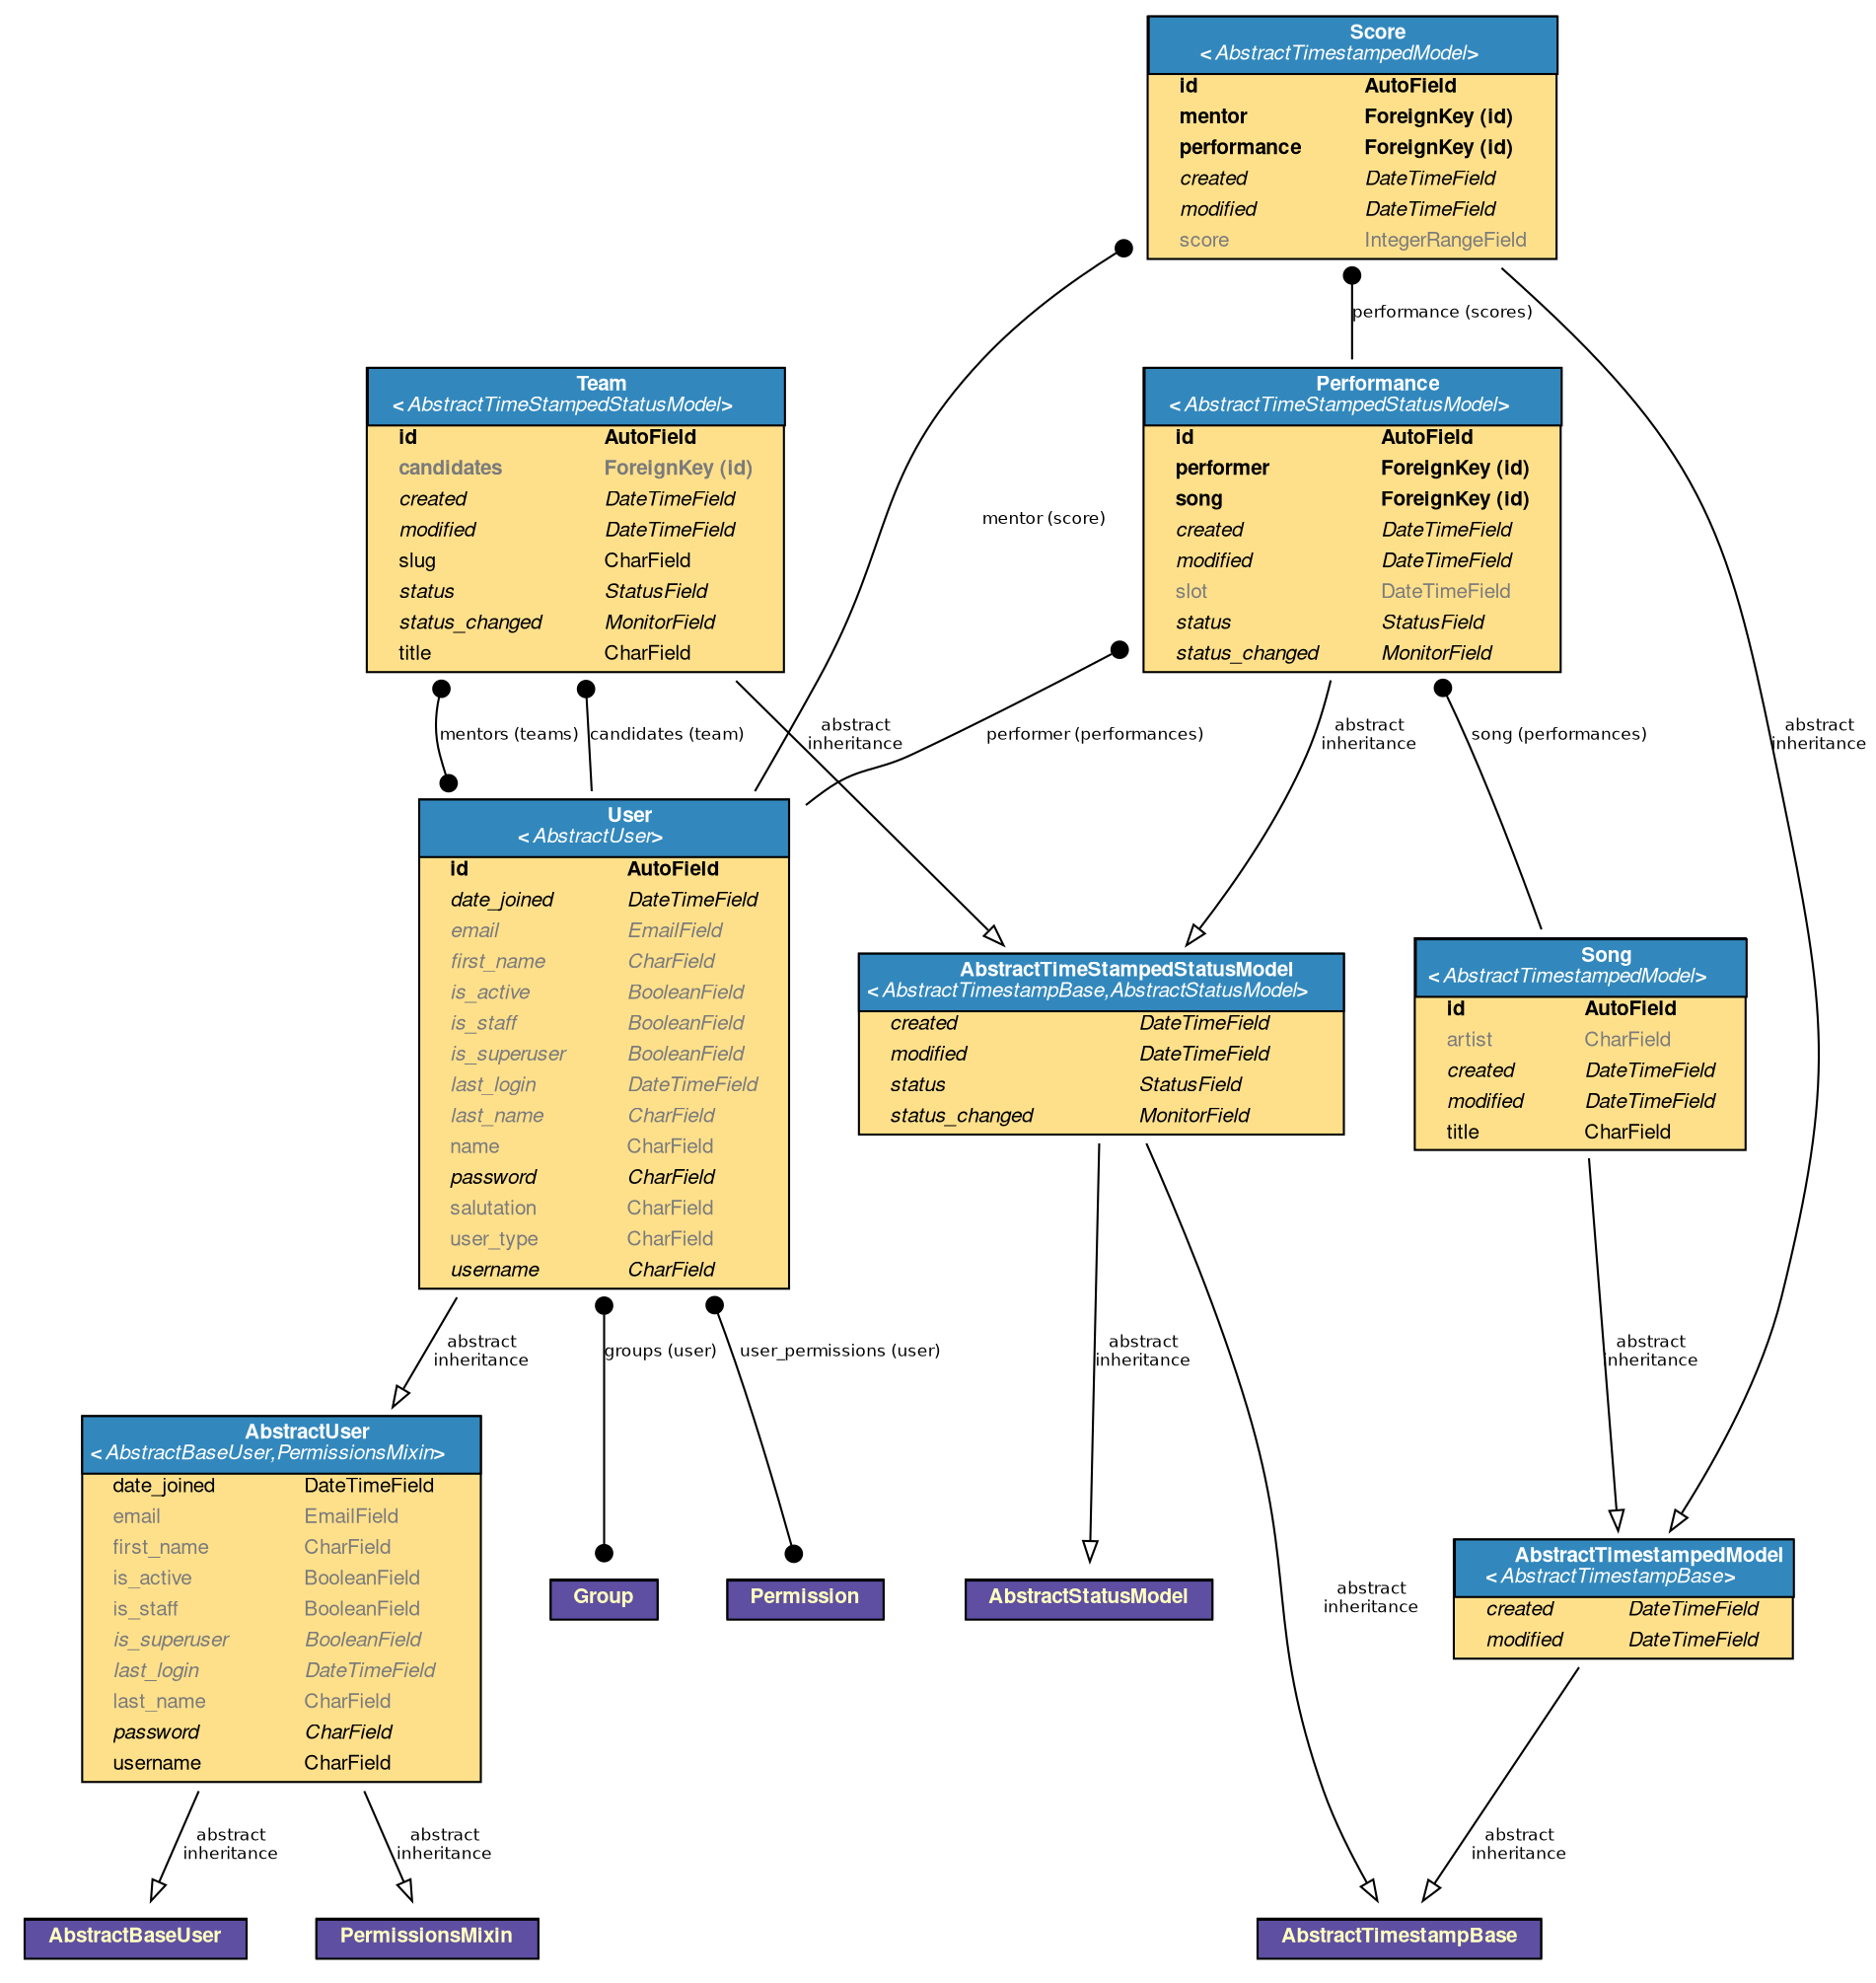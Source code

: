 digraph model_graph {
  // Dotfile by Django-Extensions graph_models
  // Created: 2019-01-09 20:58
  // Cli Options: users performances

  fontname = "Helvetica"
  fontsize = 8
  splines  = true

  node [
    fontname = "Helvetica"
    fontsize = 10
    shape = "plaintext"
    colorscheme = "spectral11"
  ]

  edge [
    fontname = "Helvetica"
    fontsize = 8
    dir = "back"
  ]

  // Labels


  django_contrib_auth_models_AbstractUser [label=<
    <TABLE BGCOLOR="5" BORDER="0" COLOR="10" CELLBORDER="0" CELLSPACING="0">
    <TR><TD COLSPAN="2" CELLPADDING="4" ALIGN="CENTER" BGCOLOR="10">
    <FONT FACE="Helvetica Bold" COLOR="white">
    AbstractUser<BR/>&lt;<FONT FACE="Helvetica Italic">AbstractBaseUser,PermissionsMixin</FONT>&gt;
    </FONT></TD></TR>
  
  
    <TR><TD ALIGN="LEFT" BORDER="0">
    <FONT FACE="Helvetica ">date_joined</FONT>
    </TD><TD ALIGN="LEFT">
    <FONT FACE="Helvetica ">DateTimeField</FONT>
    </TD></TR>
  
  
  
    <TR><TD ALIGN="LEFT" BORDER="0">
    <FONT COLOR="#7B7B7B" FACE="Helvetica ">email</FONT>
    </TD><TD ALIGN="LEFT">
    <FONT COLOR="#7B7B7B" FACE="Helvetica ">EmailField</FONT>
    </TD></TR>
  
  
  
    <TR><TD ALIGN="LEFT" BORDER="0">
    <FONT COLOR="#7B7B7B" FACE="Helvetica ">first_name</FONT>
    </TD><TD ALIGN="LEFT">
    <FONT COLOR="#7B7B7B" FACE="Helvetica ">CharField</FONT>
    </TD></TR>
  
  
  
    <TR><TD ALIGN="LEFT" BORDER="0">
    <FONT COLOR="#7B7B7B" FACE="Helvetica ">is_active</FONT>
    </TD><TD ALIGN="LEFT">
    <FONT COLOR="#7B7B7B" FACE="Helvetica ">BooleanField</FONT>
    </TD></TR>
  
  
  
    <TR><TD ALIGN="LEFT" BORDER="0">
    <FONT COLOR="#7B7B7B" FACE="Helvetica ">is_staff</FONT>
    </TD><TD ALIGN="LEFT">
    <FONT COLOR="#7B7B7B" FACE="Helvetica ">BooleanField</FONT>
    </TD></TR>
  
  
  
    <TR><TD ALIGN="LEFT" BORDER="0">
    <FONT COLOR="#7B7B7B" FACE="Helvetica Italic">is_superuser</FONT>
    </TD><TD ALIGN="LEFT">
    <FONT COLOR="#7B7B7B" FACE="Helvetica Italic">BooleanField</FONT>
    </TD></TR>
  
  
  
    <TR><TD ALIGN="LEFT" BORDER="0">
    <FONT COLOR="#7B7B7B" FACE="Helvetica Italic">last_login</FONT>
    </TD><TD ALIGN="LEFT">
    <FONT COLOR="#7B7B7B" FACE="Helvetica Italic">DateTimeField</FONT>
    </TD></TR>
  
  
  
    <TR><TD ALIGN="LEFT" BORDER="0">
    <FONT COLOR="#7B7B7B" FACE="Helvetica ">last_name</FONT>
    </TD><TD ALIGN="LEFT">
    <FONT COLOR="#7B7B7B" FACE="Helvetica ">CharField</FONT>
    </TD></TR>
  
  
  
    <TR><TD ALIGN="LEFT" BORDER="0">
    <FONT FACE="Helvetica Italic">password</FONT>
    </TD><TD ALIGN="LEFT">
    <FONT FACE="Helvetica Italic">CharField</FONT>
    </TD></TR>
  
  
  
    <TR><TD ALIGN="LEFT" BORDER="0">
    <FONT FACE="Helvetica ">username</FONT>
    </TD><TD ALIGN="LEFT">
    <FONT FACE="Helvetica ">CharField</FONT>
    </TD></TR>
  
  
    </TABLE>
    >]

  the_voice_users_models_User [label=<
    <TABLE BGCOLOR="5" BORDER="0" COLOR="10" CELLBORDER="0" CELLSPACING="0">
    <TR><TD COLSPAN="2" CELLPADDING="4" ALIGN="CENTER" BGCOLOR="10">
    <FONT FACE="Helvetica Bold" COLOR="white">
    User<BR/>&lt;<FONT FACE="Helvetica Italic">AbstractUser</FONT>&gt;
    </FONT></TD></TR>
  
  
    <TR><TD ALIGN="LEFT" BORDER="0">
    <FONT FACE="Helvetica Bold">id</FONT>
    </TD><TD ALIGN="LEFT">
    <FONT FACE="Helvetica Bold">AutoField</FONT>
    </TD></TR>
  
  
  
    <TR><TD ALIGN="LEFT" BORDER="0">
    <FONT FACE="Helvetica Italic">date_joined</FONT>
    </TD><TD ALIGN="LEFT">
    <FONT FACE="Helvetica Italic">DateTimeField</FONT>
    </TD></TR>
  
  
  
    <TR><TD ALIGN="LEFT" BORDER="0">
    <FONT COLOR="#7B7B7B" FACE="Helvetica Italic">email</FONT>
    </TD><TD ALIGN="LEFT">
    <FONT COLOR="#7B7B7B" FACE="Helvetica Italic">EmailField</FONT>
    </TD></TR>
  
  
  
    <TR><TD ALIGN="LEFT" BORDER="0">
    <FONT COLOR="#7B7B7B" FACE="Helvetica Italic">first_name</FONT>
    </TD><TD ALIGN="LEFT">
    <FONT COLOR="#7B7B7B" FACE="Helvetica Italic">CharField</FONT>
    </TD></TR>
  
  
  
    <TR><TD ALIGN="LEFT" BORDER="0">
    <FONT COLOR="#7B7B7B" FACE="Helvetica Italic">is_active</FONT>
    </TD><TD ALIGN="LEFT">
    <FONT COLOR="#7B7B7B" FACE="Helvetica Italic">BooleanField</FONT>
    </TD></TR>
  
  
  
    <TR><TD ALIGN="LEFT" BORDER="0">
    <FONT COLOR="#7B7B7B" FACE="Helvetica Italic">is_staff</FONT>
    </TD><TD ALIGN="LEFT">
    <FONT COLOR="#7B7B7B" FACE="Helvetica Italic">BooleanField</FONT>
    </TD></TR>
  
  
  
    <TR><TD ALIGN="LEFT" BORDER="0">
    <FONT COLOR="#7B7B7B" FACE="Helvetica Italic">is_superuser</FONT>
    </TD><TD ALIGN="LEFT">
    <FONT COLOR="#7B7B7B" FACE="Helvetica Italic">BooleanField</FONT>
    </TD></TR>
  
  
  
    <TR><TD ALIGN="LEFT" BORDER="0">
    <FONT COLOR="#7B7B7B" FACE="Helvetica Italic">last_login</FONT>
    </TD><TD ALIGN="LEFT">
    <FONT COLOR="#7B7B7B" FACE="Helvetica Italic">DateTimeField</FONT>
    </TD></TR>
  
  
  
    <TR><TD ALIGN="LEFT" BORDER="0">
    <FONT COLOR="#7B7B7B" FACE="Helvetica Italic">last_name</FONT>
    </TD><TD ALIGN="LEFT">
    <FONT COLOR="#7B7B7B" FACE="Helvetica Italic">CharField</FONT>
    </TD></TR>
  
  
  
    <TR><TD ALIGN="LEFT" BORDER="0">
    <FONT COLOR="#7B7B7B" FACE="Helvetica ">name</FONT>
    </TD><TD ALIGN="LEFT">
    <FONT COLOR="#7B7B7B" FACE="Helvetica ">CharField</FONT>
    </TD></TR>
  
  
  
    <TR><TD ALIGN="LEFT" BORDER="0">
    <FONT FACE="Helvetica Italic">password</FONT>
    </TD><TD ALIGN="LEFT">
    <FONT FACE="Helvetica Italic">CharField</FONT>
    </TD></TR>
  
  
  
    <TR><TD ALIGN="LEFT" BORDER="0">
    <FONT COLOR="#7B7B7B" FACE="Helvetica ">salutation</FONT>
    </TD><TD ALIGN="LEFT">
    <FONT COLOR="#7B7B7B" FACE="Helvetica ">CharField</FONT>
    </TD></TR>
  
  
  
    <TR><TD ALIGN="LEFT" BORDER="0">
    <FONT COLOR="#7B7B7B" FACE="Helvetica ">user_type</FONT>
    </TD><TD ALIGN="LEFT">
    <FONT COLOR="#7B7B7B" FACE="Helvetica ">CharField</FONT>
    </TD></TR>
  
  
  
    <TR><TD ALIGN="LEFT" BORDER="0">
    <FONT FACE="Helvetica Italic">username</FONT>
    </TD><TD ALIGN="LEFT">
    <FONT FACE="Helvetica Italic">CharField</FONT>
    </TD></TR>
  
  
    </TABLE>
    >]





  django_common_models_abstract_AbstractTimeStampedStatusModel [label=<
    <TABLE BGCOLOR="5" BORDER="0" COLOR="10" CELLBORDER="0" CELLSPACING="0">
    <TR><TD COLSPAN="2" CELLPADDING="4" ALIGN="CENTER" BGCOLOR="10">
    <FONT FACE="Helvetica Bold" COLOR="white">
    AbstractTimeStampedStatusModel<BR/>&lt;<FONT FACE="Helvetica Italic">AbstractTimestampBase,AbstractStatusModel</FONT>&gt;
    </FONT></TD></TR>
  
  
    <TR><TD ALIGN="LEFT" BORDER="0">
    <FONT FACE="Helvetica Italic">created</FONT>
    </TD><TD ALIGN="LEFT">
    <FONT FACE="Helvetica Italic">DateTimeField</FONT>
    </TD></TR>
  
  
  
    <TR><TD ALIGN="LEFT" BORDER="0">
    <FONT FACE="Helvetica Italic">modified</FONT>
    </TD><TD ALIGN="LEFT">
    <FONT FACE="Helvetica Italic">DateTimeField</FONT>
    </TD></TR>
  
  
  
    <TR><TD ALIGN="LEFT" BORDER="0">
    <FONT FACE="Helvetica Italic">status</FONT>
    </TD><TD ALIGN="LEFT">
    <FONT FACE="Helvetica Italic">StatusField</FONT>
    </TD></TR>
  
  
  
    <TR><TD ALIGN="LEFT" BORDER="0">
    <FONT FACE="Helvetica Italic">status_changed</FONT>
    </TD><TD ALIGN="LEFT">
    <FONT FACE="Helvetica Italic">MonitorField</FONT>
    </TD></TR>
  
  
    </TABLE>
    >]

  django_common_models_abstract_AbstractTimestampedModel [label=<
    <TABLE BGCOLOR="5" BORDER="0" COLOR="10" CELLBORDER="0" CELLSPACING="0">
    <TR><TD COLSPAN="2" CELLPADDING="4" ALIGN="CENTER" BGCOLOR="10">
    <FONT FACE="Helvetica Bold" COLOR="white">
    AbstractTimestampedModel<BR/>&lt;<FONT FACE="Helvetica Italic">AbstractTimestampBase</FONT>&gt;
    </FONT></TD></TR>
  
  
    <TR><TD ALIGN="LEFT" BORDER="0">
    <FONT FACE="Helvetica Italic">created</FONT>
    </TD><TD ALIGN="LEFT">
    <FONT FACE="Helvetica Italic">DateTimeField</FONT>
    </TD></TR>
  
  
  
    <TR><TD ALIGN="LEFT" BORDER="0">
    <FONT FACE="Helvetica Italic">modified</FONT>
    </TD><TD ALIGN="LEFT">
    <FONT FACE="Helvetica Italic">DateTimeField</FONT>
    </TD></TR>
  
  
    </TABLE>
    >]

  the_voice_performances_models_Team [label=<
    <TABLE BGCOLOR="5" BORDER="0" COLOR="10" CELLBORDER="0" CELLSPACING="0">
    <TR><TD COLSPAN="2" CELLPADDING="4" ALIGN="CENTER" BGCOLOR="10">
    <FONT FACE="Helvetica Bold" COLOR="white">
    Team<BR/>&lt;<FONT FACE="Helvetica Italic">AbstractTimeStampedStatusModel</FONT>&gt;
    </FONT></TD></TR>
  
  
    <TR><TD ALIGN="LEFT" BORDER="0">
    <FONT FACE="Helvetica Bold">id</FONT>
    </TD><TD ALIGN="LEFT">
    <FONT FACE="Helvetica Bold">AutoField</FONT>
    </TD></TR>
  
  
  
    <TR><TD ALIGN="LEFT" BORDER="0">
    <FONT COLOR="#7B7B7B" FACE="Helvetica Bold">candidates</FONT>
    </TD><TD ALIGN="LEFT">
    <FONT COLOR="#7B7B7B" FACE="Helvetica Bold">ForeignKey (id)</FONT>
    </TD></TR>
  
  
  
    <TR><TD ALIGN="LEFT" BORDER="0">
    <FONT FACE="Helvetica Italic">created</FONT>
    </TD><TD ALIGN="LEFT">
    <FONT FACE="Helvetica Italic">DateTimeField</FONT>
    </TD></TR>
  
  
  
    <TR><TD ALIGN="LEFT" BORDER="0">
    <FONT FACE="Helvetica Italic">modified</FONT>
    </TD><TD ALIGN="LEFT">
    <FONT FACE="Helvetica Italic">DateTimeField</FONT>
    </TD></TR>
  
  
  
    <TR><TD ALIGN="LEFT" BORDER="0">
    <FONT FACE="Helvetica ">slug</FONT>
    </TD><TD ALIGN="LEFT">
    <FONT FACE="Helvetica ">CharField</FONT>
    </TD></TR>
  
  
  
    <TR><TD ALIGN="LEFT" BORDER="0">
    <FONT FACE="Helvetica Italic">status</FONT>
    </TD><TD ALIGN="LEFT">
    <FONT FACE="Helvetica Italic">StatusField</FONT>
    </TD></TR>
  
  
  
    <TR><TD ALIGN="LEFT" BORDER="0">
    <FONT FACE="Helvetica Italic">status_changed</FONT>
    </TD><TD ALIGN="LEFT">
    <FONT FACE="Helvetica Italic">MonitorField</FONT>
    </TD></TR>
  
  
  
    <TR><TD ALIGN="LEFT" BORDER="0">
    <FONT FACE="Helvetica ">title</FONT>
    </TD><TD ALIGN="LEFT">
    <FONT FACE="Helvetica ">CharField</FONT>
    </TD></TR>
  
  
    </TABLE>
    >]

  the_voice_performances_models_Song [label=<
    <TABLE BGCOLOR="5" BORDER="0" COLOR="10" CELLBORDER="0" CELLSPACING="0">
    <TR><TD COLSPAN="2" CELLPADDING="4" ALIGN="CENTER" BGCOLOR="10">
    <FONT FACE="Helvetica Bold" COLOR="white">
    Song<BR/>&lt;<FONT FACE="Helvetica Italic">AbstractTimestampedModel</FONT>&gt;
    </FONT></TD></TR>
  
  
    <TR><TD ALIGN="LEFT" BORDER="0">
    <FONT FACE="Helvetica Bold">id</FONT>
    </TD><TD ALIGN="LEFT">
    <FONT FACE="Helvetica Bold">AutoField</FONT>
    </TD></TR>
  
  
  
    <TR><TD ALIGN="LEFT" BORDER="0">
    <FONT COLOR="#7B7B7B" FACE="Helvetica ">artist</FONT>
    </TD><TD ALIGN="LEFT">
    <FONT COLOR="#7B7B7B" FACE="Helvetica ">CharField</FONT>
    </TD></TR>
  
  
  
    <TR><TD ALIGN="LEFT" BORDER="0">
    <FONT FACE="Helvetica Italic">created</FONT>
    </TD><TD ALIGN="LEFT">
    <FONT FACE="Helvetica Italic">DateTimeField</FONT>
    </TD></TR>
  
  
  
    <TR><TD ALIGN="LEFT" BORDER="0">
    <FONT FACE="Helvetica Italic">modified</FONT>
    </TD><TD ALIGN="LEFT">
    <FONT FACE="Helvetica Italic">DateTimeField</FONT>
    </TD></TR>
  
  
  
    <TR><TD ALIGN="LEFT" BORDER="0">
    <FONT FACE="Helvetica ">title</FONT>
    </TD><TD ALIGN="LEFT">
    <FONT FACE="Helvetica ">CharField</FONT>
    </TD></TR>
  
  
    </TABLE>
    >]

  the_voice_performances_models_Score [label=<
    <TABLE BGCOLOR="5" BORDER="0" COLOR="10" CELLBORDER="0" CELLSPACING="0">
    <TR><TD COLSPAN="2" CELLPADDING="4" ALIGN="CENTER" BGCOLOR="10">
    <FONT FACE="Helvetica Bold" COLOR="white">
    Score<BR/>&lt;<FONT FACE="Helvetica Italic">AbstractTimestampedModel</FONT>&gt;
    </FONT></TD></TR>
  
  
    <TR><TD ALIGN="LEFT" BORDER="0">
    <FONT FACE="Helvetica Bold">id</FONT>
    </TD><TD ALIGN="LEFT">
    <FONT FACE="Helvetica Bold">AutoField</FONT>
    </TD></TR>
  
  
  
    <TR><TD ALIGN="LEFT" BORDER="0">
    <FONT FACE="Helvetica Bold">mentor</FONT>
    </TD><TD ALIGN="LEFT">
    <FONT FACE="Helvetica Bold">ForeignKey (id)</FONT>
    </TD></TR>
  
  
  
    <TR><TD ALIGN="LEFT" BORDER="0">
    <FONT FACE="Helvetica Bold">performance</FONT>
    </TD><TD ALIGN="LEFT">
    <FONT FACE="Helvetica Bold">ForeignKey (id)</FONT>
    </TD></TR>
  
  
  
    <TR><TD ALIGN="LEFT" BORDER="0">
    <FONT FACE="Helvetica Italic">created</FONT>
    </TD><TD ALIGN="LEFT">
    <FONT FACE="Helvetica Italic">DateTimeField</FONT>
    </TD></TR>
  
  
  
    <TR><TD ALIGN="LEFT" BORDER="0">
    <FONT FACE="Helvetica Italic">modified</FONT>
    </TD><TD ALIGN="LEFT">
    <FONT FACE="Helvetica Italic">DateTimeField</FONT>
    </TD></TR>
  
  
  
    <TR><TD ALIGN="LEFT" BORDER="0">
    <FONT COLOR="#7B7B7B" FACE="Helvetica ">score</FONT>
    </TD><TD ALIGN="LEFT">
    <FONT COLOR="#7B7B7B" FACE="Helvetica ">IntegerRangeField</FONT>
    </TD></TR>
  
  
    </TABLE>
    >]

  the_voice_performances_models_Performance [label=<
    <TABLE BGCOLOR="5" BORDER="0" COLOR="10" CELLBORDER="0" CELLSPACING="0">
    <TR><TD COLSPAN="2" CELLPADDING="4" ALIGN="CENTER" BGCOLOR="10">
    <FONT FACE="Helvetica Bold" COLOR="white">
    Performance<BR/>&lt;<FONT FACE="Helvetica Italic">AbstractTimeStampedStatusModel</FONT>&gt;
    </FONT></TD></TR>
  
  
    <TR><TD ALIGN="LEFT" BORDER="0">
    <FONT FACE="Helvetica Bold">id</FONT>
    </TD><TD ALIGN="LEFT">
    <FONT FACE="Helvetica Bold">AutoField</FONT>
    </TD></TR>
  
  
  
    <TR><TD ALIGN="LEFT" BORDER="0">
    <FONT FACE="Helvetica Bold">performer</FONT>
    </TD><TD ALIGN="LEFT">
    <FONT FACE="Helvetica Bold">ForeignKey (id)</FONT>
    </TD></TR>
  
  
  
    <TR><TD ALIGN="LEFT" BORDER="0">
    <FONT FACE="Helvetica Bold">song</FONT>
    </TD><TD ALIGN="LEFT">
    <FONT FACE="Helvetica Bold">ForeignKey (id)</FONT>
    </TD></TR>
  
  
  
    <TR><TD ALIGN="LEFT" BORDER="0">
    <FONT FACE="Helvetica Italic">created</FONT>
    </TD><TD ALIGN="LEFT">
    <FONT FACE="Helvetica Italic">DateTimeField</FONT>
    </TD></TR>
  
  
  
    <TR><TD ALIGN="LEFT" BORDER="0">
    <FONT FACE="Helvetica Italic">modified</FONT>
    </TD><TD ALIGN="LEFT">
    <FONT FACE="Helvetica Italic">DateTimeField</FONT>
    </TD></TR>
  
  
  
    <TR><TD ALIGN="LEFT" BORDER="0">
    <FONT COLOR="#7B7B7B" FACE="Helvetica ">slot</FONT>
    </TD><TD ALIGN="LEFT">
    <FONT COLOR="#7B7B7B" FACE="Helvetica ">DateTimeField</FONT>
    </TD></TR>
  
  
  
    <TR><TD ALIGN="LEFT" BORDER="0">
    <FONT FACE="Helvetica Italic">status</FONT>
    </TD><TD ALIGN="LEFT">
    <FONT FACE="Helvetica Italic">StatusField</FONT>
    </TD></TR>
  
  
  
    <TR><TD ALIGN="LEFT" BORDER="0">
    <FONT FACE="Helvetica Italic">status_changed</FONT>
    </TD><TD ALIGN="LEFT">
    <FONT FACE="Helvetica Italic">MonitorField</FONT>
    </TD></TR>
  
  
    </TABLE>
    >]





  // Relations
  django_contrib_auth_base_user_AbstractBaseUser [label=<
  <TABLE BGCOLOR="5" BORDER="0" CELLBORDER="0" CELLSPACING="0">
  <TR><TD COLSPAN="2" CELLPADDING="4" ALIGN="CENTER" BGCOLOR="11">
  <FONT FACE="Helvetica Bold" COLOR="6">AbstractBaseUser</FONT>
  </TD></TR>
  </TABLE>
  >]
  django_contrib_auth_models_AbstractUser -> django_contrib_auth_base_user_AbstractBaseUser
  [label="abstract\ninheritance"] [arrowhead=empty, arrowtail=none, dir=both];
  django_contrib_auth_models_PermissionsMixin [label=<
  <TABLE BGCOLOR="5" BORDER="0" CELLBORDER="0" CELLSPACING="0">
  <TR><TD COLSPAN="2" CELLPADDING="4" ALIGN="CENTER" BGCOLOR="11">
  <FONT FACE="Helvetica Bold" COLOR="6">PermissionsMixin</FONT>
  </TD></TR>
  </TABLE>
  >]
  django_contrib_auth_models_AbstractUser -> django_contrib_auth_models_PermissionsMixin
  [label="abstract\ninheritance"] [arrowhead=empty, arrowtail=none, dir=both];
  django_contrib_auth_models_Group [label=<
  <TABLE BGCOLOR="5" BORDER="0" CELLBORDER="0" CELLSPACING="0">
  <TR><TD COLSPAN="2" CELLPADDING="4" ALIGN="CENTER" BGCOLOR="11">
  <FONT FACE="Helvetica Bold" COLOR="6">Group</FONT>
  </TD></TR>
  </TABLE>
  >]
  the_voice_users_models_User -> django_contrib_auth_models_Group
  [label="groups (user)"] [arrowhead=dot arrowtail=dot, dir=both];
  django_contrib_auth_models_Permission [label=<
  <TABLE BGCOLOR="5" BORDER="0" CELLBORDER="0" CELLSPACING="0">
  <TR><TD COLSPAN="2" CELLPADDING="4" ALIGN="CENTER" BGCOLOR="11">
  <FONT FACE="Helvetica Bold" COLOR="6">Permission</FONT>
  </TD></TR>
  </TABLE>
  >]
  the_voice_users_models_User -> django_contrib_auth_models_Permission
  [label="user_permissions (user)"] [arrowhead=dot arrowtail=dot, dir=both];

  the_voice_users_models_User -> django_contrib_auth_models_AbstractUser
  [label="abstract\ninheritance"] [arrowhead=empty, arrowtail=none, dir=both];


  django_common_models_abstract_AbstractTimestampBase [label=<
  <TABLE BGCOLOR="5" BORDER="0" CELLBORDER="0" CELLSPACING="0">
  <TR><TD COLSPAN="2" CELLPADDING="4" ALIGN="CENTER" BGCOLOR="11">
  <FONT FACE="Helvetica Bold" COLOR="6">AbstractTimestampBase</FONT>
  </TD></TR>
  </TABLE>
  >]
  django_common_models_abstract_AbstractTimeStampedStatusModel -> django_common_models_abstract_AbstractTimestampBase
  [label="abstract\ninheritance"] [arrowhead=empty, arrowtail=none, dir=both];
  django_common_models_abstract_AbstractStatusModel [label=<
  <TABLE BGCOLOR="5" BORDER="0" CELLBORDER="0" CELLSPACING="0">
  <TR><TD COLSPAN="2" CELLPADDING="4" ALIGN="CENTER" BGCOLOR="11">
  <FONT FACE="Helvetica Bold" COLOR="6">AbstractStatusModel</FONT>
  </TD></TR>
  </TABLE>
  >]
  django_common_models_abstract_AbstractTimeStampedStatusModel -> django_common_models_abstract_AbstractStatusModel
  [label="abstract\ninheritance"] [arrowhead=empty, arrowtail=none, dir=both];
  django_common_models_abstract_AbstractTimestampBase [label=<
  <TABLE BGCOLOR="5" BORDER="0" CELLBORDER="0" CELLSPACING="0">
  <TR><TD COLSPAN="2" CELLPADDING="4" ALIGN="CENTER" BGCOLOR="11">
  <FONT FACE="Helvetica Bold" COLOR="6">AbstractTimestampBase</FONT>
  </TD></TR>
  </TABLE>
  >]
  django_common_models_abstract_AbstractTimestampedModel -> django_common_models_abstract_AbstractTimestampBase
  [label="abstract\ninheritance"] [arrowhead=empty, arrowtail=none, dir=both];

  the_voice_performances_models_Team -> the_voice_users_models_User
  [label="candidates (team)"] [arrowhead=none, arrowtail=dot, dir=both];

  the_voice_performances_models_Team -> the_voice_users_models_User
  [label="mentors (teams)"] [arrowhead=dot arrowtail=dot, dir=both];

  the_voice_performances_models_Team -> django_common_models_abstract_AbstractTimeStampedStatusModel
  [label="abstract\ninheritance"] [arrowhead=empty, arrowtail=none, dir=both];

  the_voice_performances_models_Song -> django_common_models_abstract_AbstractTimestampedModel
  [label="abstract\ninheritance"] [arrowhead=empty, arrowtail=none, dir=both];

  the_voice_performances_models_Score -> the_voice_users_models_User
  [label="mentor (score)"] [arrowhead=none, arrowtail=dot, dir=both];

  the_voice_performances_models_Score -> the_voice_performances_models_Performance
  [label="performance (scores)"] [arrowhead=none, arrowtail=dot, dir=both];

  the_voice_performances_models_Score -> django_common_models_abstract_AbstractTimestampedModel
  [label="abstract\ninheritance"] [arrowhead=empty, arrowtail=none, dir=both];

  the_voice_performances_models_Performance -> the_voice_users_models_User
  [label="performer (performances)"] [arrowhead=none, arrowtail=dot, dir=both];

  the_voice_performances_models_Performance -> the_voice_performances_models_Song
  [label="song (performances)"] [arrowhead=none, arrowtail=dot, dir=both];

  the_voice_performances_models_Performance -> django_common_models_abstract_AbstractTimeStampedStatusModel
  [label="abstract\ninheritance"] [arrowhead=empty, arrowtail=none, dir=both];



}


